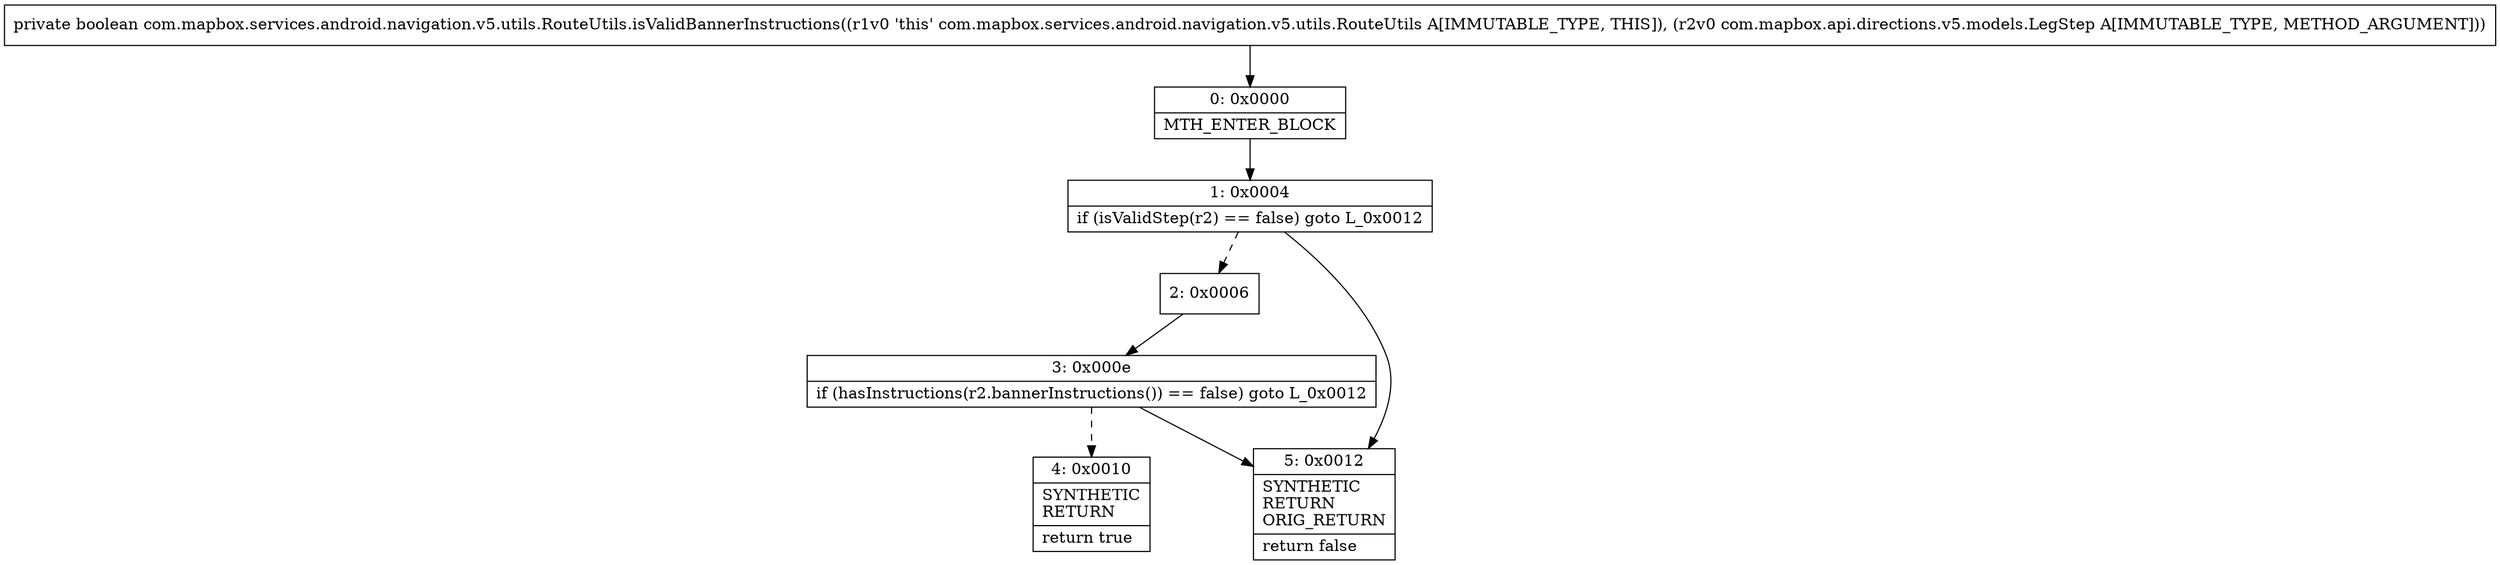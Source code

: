 digraph "CFG forcom.mapbox.services.android.navigation.v5.utils.RouteUtils.isValidBannerInstructions(Lcom\/mapbox\/api\/directions\/v5\/models\/LegStep;)Z" {
Node_0 [shape=record,label="{0\:\ 0x0000|MTH_ENTER_BLOCK\l}"];
Node_1 [shape=record,label="{1\:\ 0x0004|if (isValidStep(r2) == false) goto L_0x0012\l}"];
Node_2 [shape=record,label="{2\:\ 0x0006}"];
Node_3 [shape=record,label="{3\:\ 0x000e|if (hasInstructions(r2.bannerInstructions()) == false) goto L_0x0012\l}"];
Node_4 [shape=record,label="{4\:\ 0x0010|SYNTHETIC\lRETURN\l|return true\l}"];
Node_5 [shape=record,label="{5\:\ 0x0012|SYNTHETIC\lRETURN\lORIG_RETURN\l|return false\l}"];
MethodNode[shape=record,label="{private boolean com.mapbox.services.android.navigation.v5.utils.RouteUtils.isValidBannerInstructions((r1v0 'this' com.mapbox.services.android.navigation.v5.utils.RouteUtils A[IMMUTABLE_TYPE, THIS]), (r2v0 com.mapbox.api.directions.v5.models.LegStep A[IMMUTABLE_TYPE, METHOD_ARGUMENT])) }"];
MethodNode -> Node_0;
Node_0 -> Node_1;
Node_1 -> Node_2[style=dashed];
Node_1 -> Node_5;
Node_2 -> Node_3;
Node_3 -> Node_4[style=dashed];
Node_3 -> Node_5;
}

